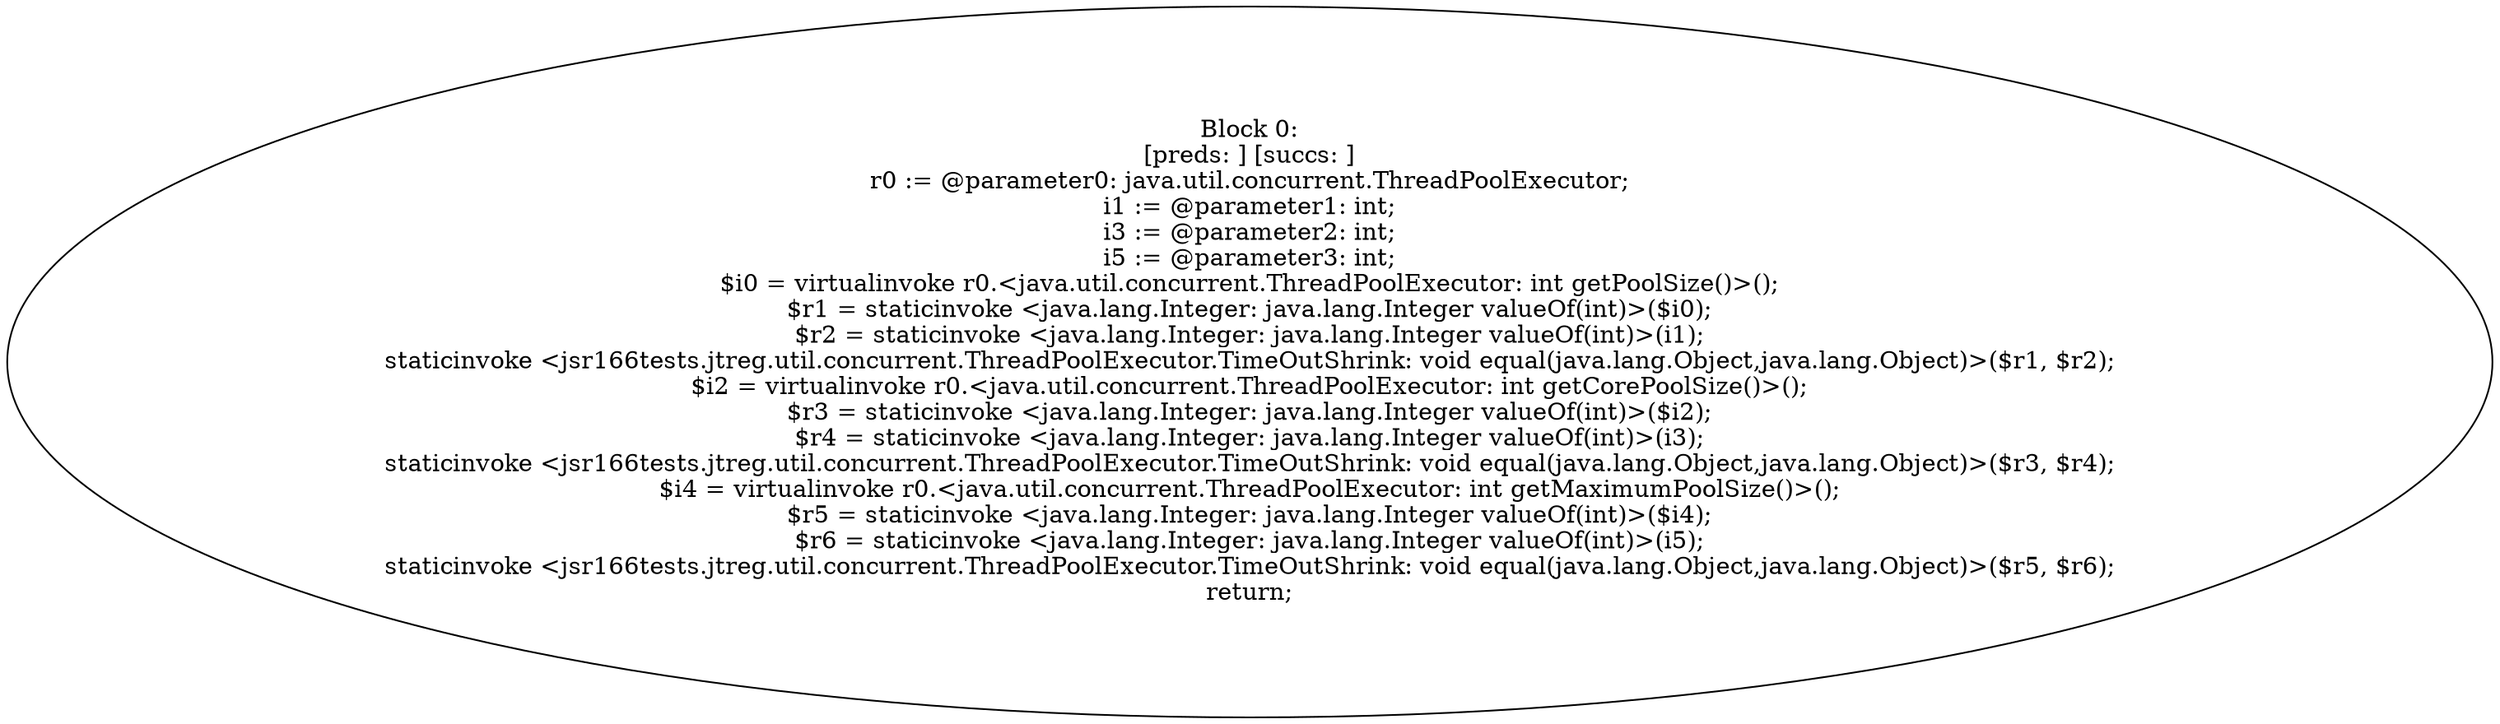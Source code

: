digraph "unitGraph" {
    "Block 0:
[preds: ] [succs: ]
r0 := @parameter0: java.util.concurrent.ThreadPoolExecutor;
i1 := @parameter1: int;
i3 := @parameter2: int;
i5 := @parameter3: int;
$i0 = virtualinvoke r0.<java.util.concurrent.ThreadPoolExecutor: int getPoolSize()>();
$r1 = staticinvoke <java.lang.Integer: java.lang.Integer valueOf(int)>($i0);
$r2 = staticinvoke <java.lang.Integer: java.lang.Integer valueOf(int)>(i1);
staticinvoke <jsr166tests.jtreg.util.concurrent.ThreadPoolExecutor.TimeOutShrink: void equal(java.lang.Object,java.lang.Object)>($r1, $r2);
$i2 = virtualinvoke r0.<java.util.concurrent.ThreadPoolExecutor: int getCorePoolSize()>();
$r3 = staticinvoke <java.lang.Integer: java.lang.Integer valueOf(int)>($i2);
$r4 = staticinvoke <java.lang.Integer: java.lang.Integer valueOf(int)>(i3);
staticinvoke <jsr166tests.jtreg.util.concurrent.ThreadPoolExecutor.TimeOutShrink: void equal(java.lang.Object,java.lang.Object)>($r3, $r4);
$i4 = virtualinvoke r0.<java.util.concurrent.ThreadPoolExecutor: int getMaximumPoolSize()>();
$r5 = staticinvoke <java.lang.Integer: java.lang.Integer valueOf(int)>($i4);
$r6 = staticinvoke <java.lang.Integer: java.lang.Integer valueOf(int)>(i5);
staticinvoke <jsr166tests.jtreg.util.concurrent.ThreadPoolExecutor.TimeOutShrink: void equal(java.lang.Object,java.lang.Object)>($r5, $r6);
return;
"
}
